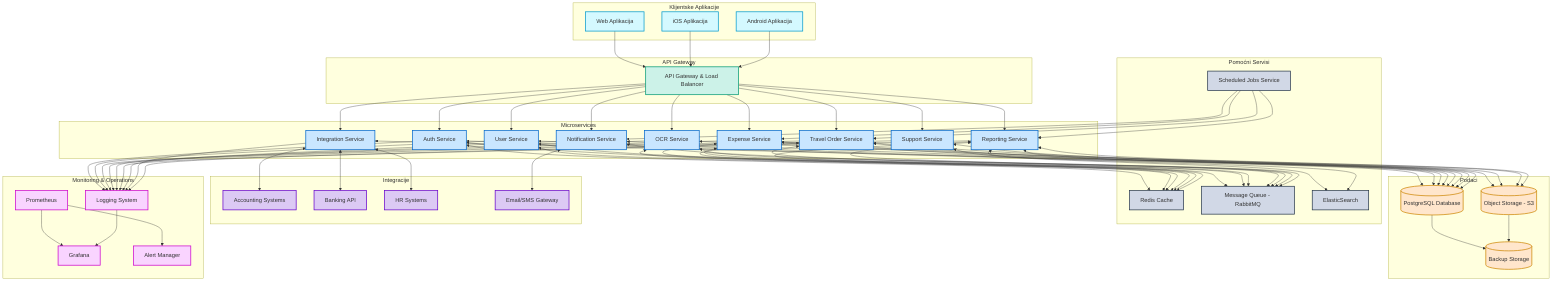 flowchart TB
    subgraph Klijentske Aplikacije
        A1[Web Aplikacija] 
        A2[iOS Aplikacija]
        A3[Android Aplikacija]
    end

    subgraph API Gateway
        B[API Gateway & Load Balancer]
    end

    subgraph Microservices
        C1[Auth Service]
        C2[User Service]
        C3[Expense Service]
        C4[Travel Order Service] 
        C5[OCR Service]
        C6[Reporting Service]
        C7[Notification Service]
        C8[Integration Service]
        C9[Support Service]
    end

    subgraph Pomoćni Servisi
        D1[Redis Cache]
        D2[Message Queue - RabbitMQ]
        D3[ElasticSearch]
        D4[Scheduled Jobs Service]
    end

    subgraph Integracije
        E1[Accounting Systems]
        E2[Banking API]
        E3[HR Systems]
        E4[Email/SMS Gateway]
    end

    subgraph Podaci
        F1[(PostgreSQL Database)]
        F2[(Object Storage - S3)]
        F3[(Backup Storage)]
    end

    subgraph Monitoring & Operations
        G1[Prometheus]
        G2[Grafana]
        G3[Logging System]
        G4[Alert Manager]
    end

    A1 --> B
    A2 --> B
    A3 --> B
    
    B --> C1
    B --> C2
    B --> C3
    B --> C4
    B --> C5
    B --> C6
    B --> C7
    B --> C8
    B --> C9
    
    C1 <--> D1
    C2 <--> D1
    C3 <--> D1
    C4 <--> D1
    C5 <--> D1
    C6 <--> D1
    
    C1 <--> D2
    C2 <--> D2
    C3 <--> D2
    C4 <--> D2
    C5 <--> D2
    C6 <--> D2
    C7 <--> D2
    
    C6 <--> D3
    C9 <--> D3
    
    D4 --> C3
    D4 --> C4
    D4 --> C6
    D4 --> C7
    
    C8 <--> E1
    C8 <--> E2
    C8 <--> E3
    C7 <--> E4
    
    C1 <--> F1
    C2 <--> F1
    C3 <--> F1
    C4 <--> F1
    C6 <--> F1
    C7 <--> F1
    C8 <--> F1
    C9 <--> F1
    
    C3 <--> F2
    C4 <--> F2
    C5 <--> F2
    C6 <--> F2
    
    F1 --> F3
    F2 --> F3
    
    C1 --> G3
    C2 --> G3
    C3 --> G3
    C4 --> G3
    C5 --> G3
    C6 --> G3
    C7 --> G3
    C8 --> G3
    C9 --> G3
    
    G1 --> G2
    G3 --> G2
    G1 --> G4
    
    classDef clients fill:#d4f9ff,stroke:#0099cc,stroke-width:2px;
    classDef services fill:#c9e6ff,stroke:#0066cc,stroke-width:2px;
    classDef auxiliary fill:#d1d8e6,stroke:#29394d,stroke-width:2px;
    classDef integrations fill:#dcc9f4,stroke:#6600cc,stroke-width:2px;
    classDef data fill:#ffe6cc,stroke:#cc8500,stroke-width:2px;
    classDef monitoring fill:#f9d4ff,stroke:#cc00cc,stroke-width:2px;
    classDef gateway fill:#ccf2e8,stroke:#009973,stroke-width:2px;
    
    class A1,A2,A3 clients;
    class C1,C2,C3,C4,C5,C6,C7,C8,C9 services;
    class D1,D2,D3,D4 auxiliary;
    class E1,E2,E3,E4 integrations;
    class F1,F2,F3 data;
    class G1,G2,G3,G4 monitoring;
    class B gateway;